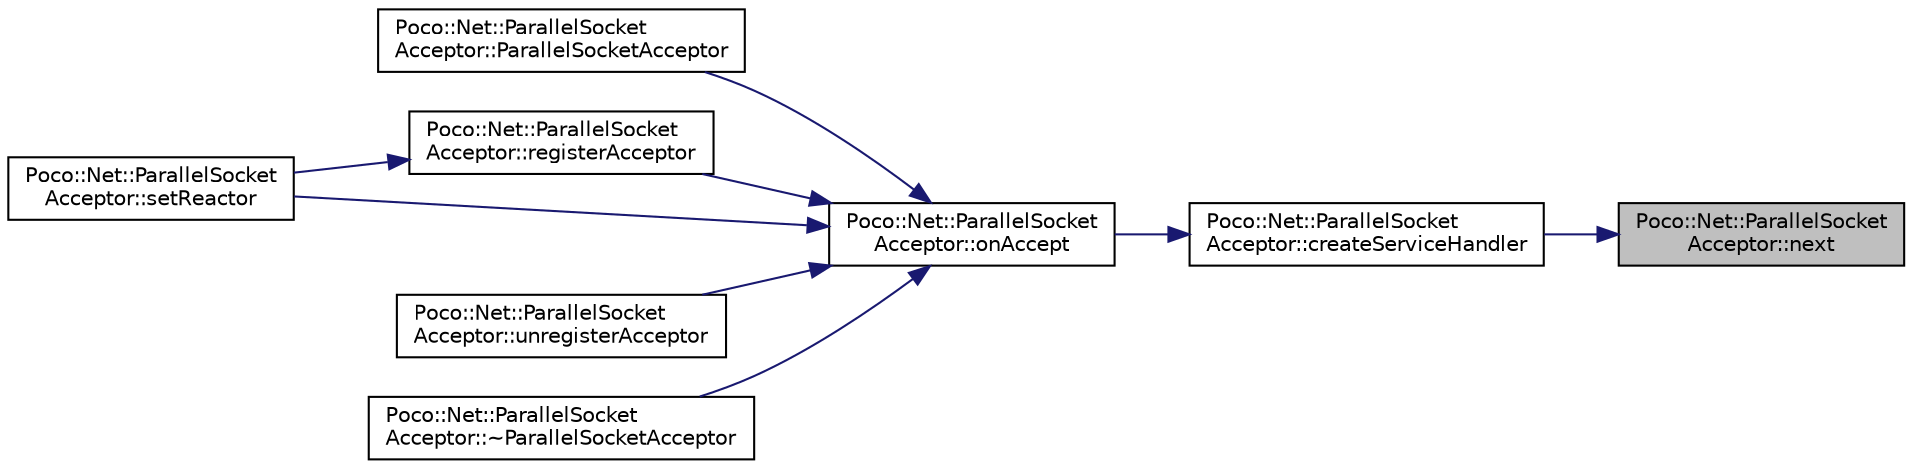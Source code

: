 digraph "Poco::Net::ParallelSocketAcceptor::next"
{
 // LATEX_PDF_SIZE
  edge [fontname="Helvetica",fontsize="10",labelfontname="Helvetica",labelfontsize="10"];
  node [fontname="Helvetica",fontsize="10",shape=record];
  rankdir="RL";
  Node1 [label="Poco::Net::ParallelSocket\lAcceptor::next",height=0.2,width=0.4,color="black", fillcolor="grey75", style="filled", fontcolor="black",tooltip="Returns reference to the next reactor index."];
  Node1 -> Node2 [dir="back",color="midnightblue",fontsize="10",style="solid"];
  Node2 [label="Poco::Net::ParallelSocket\lAcceptor::createServiceHandler",height=0.2,width=0.4,color="black", fillcolor="white", style="filled",URL="$classPoco_1_1Net_1_1ParallelSocketAcceptor.html#a6dc105fc3a7187e40c5784fcf24714fc",tooltip=" "];
  Node2 -> Node3 [dir="back",color="midnightblue",fontsize="10",style="solid"];
  Node3 [label="Poco::Net::ParallelSocket\lAcceptor::onAccept",height=0.2,width=0.4,color="black", fillcolor="white", style="filled",URL="$classPoco_1_1Net_1_1ParallelSocketAcceptor.html#a38f858babc9853692aa2da749ce886bf",tooltip="Accepts connection and creates event handler."];
  Node3 -> Node4 [dir="back",color="midnightblue",fontsize="10",style="solid"];
  Node4 [label="Poco::Net::ParallelSocket\lAcceptor::ParallelSocketAcceptor",height=0.2,width=0.4,color="black", fillcolor="white", style="filled",URL="$classPoco_1_1Net_1_1ParallelSocketAcceptor.html#a1db9da478475fde4ab6cb5ab38721b89",tooltip=" "];
  Node3 -> Node5 [dir="back",color="midnightblue",fontsize="10",style="solid"];
  Node5 [label="Poco::Net::ParallelSocket\lAcceptor::registerAcceptor",height=0.2,width=0.4,color="black", fillcolor="white", style="filled",URL="$classPoco_1_1Net_1_1ParallelSocketAcceptor.html#a5a87b01e93a0cb5c0646246f2a4bcfde",tooltip=" "];
  Node5 -> Node6 [dir="back",color="midnightblue",fontsize="10",style="solid"];
  Node6 [label="Poco::Net::ParallelSocket\lAcceptor::setReactor",height=0.2,width=0.4,color="black", fillcolor="white", style="filled",URL="$classPoco_1_1Net_1_1ParallelSocketAcceptor.html#a1746866d4759585584e7f508b168f701",tooltip="Sets the reactor for this acceptor."];
  Node3 -> Node6 [dir="back",color="midnightblue",fontsize="10",style="solid"];
  Node3 -> Node7 [dir="back",color="midnightblue",fontsize="10",style="solid"];
  Node7 [label="Poco::Net::ParallelSocket\lAcceptor::unregisterAcceptor",height=0.2,width=0.4,color="black", fillcolor="white", style="filled",URL="$classPoco_1_1Net_1_1ParallelSocketAcceptor.html#a0d04c724457efe626ebc92f6e21007f1",tooltip=" "];
  Node3 -> Node8 [dir="back",color="midnightblue",fontsize="10",style="solid"];
  Node8 [label="Poco::Net::ParallelSocket\lAcceptor::~ParallelSocketAcceptor",height=0.2,width=0.4,color="black", fillcolor="white", style="filled",URL="$classPoco_1_1Net_1_1ParallelSocketAcceptor.html#a0139d87cc92e3b84fcb264dc242354ff",tooltip="Destroys the ParallelSocketAcceptor."];
}
